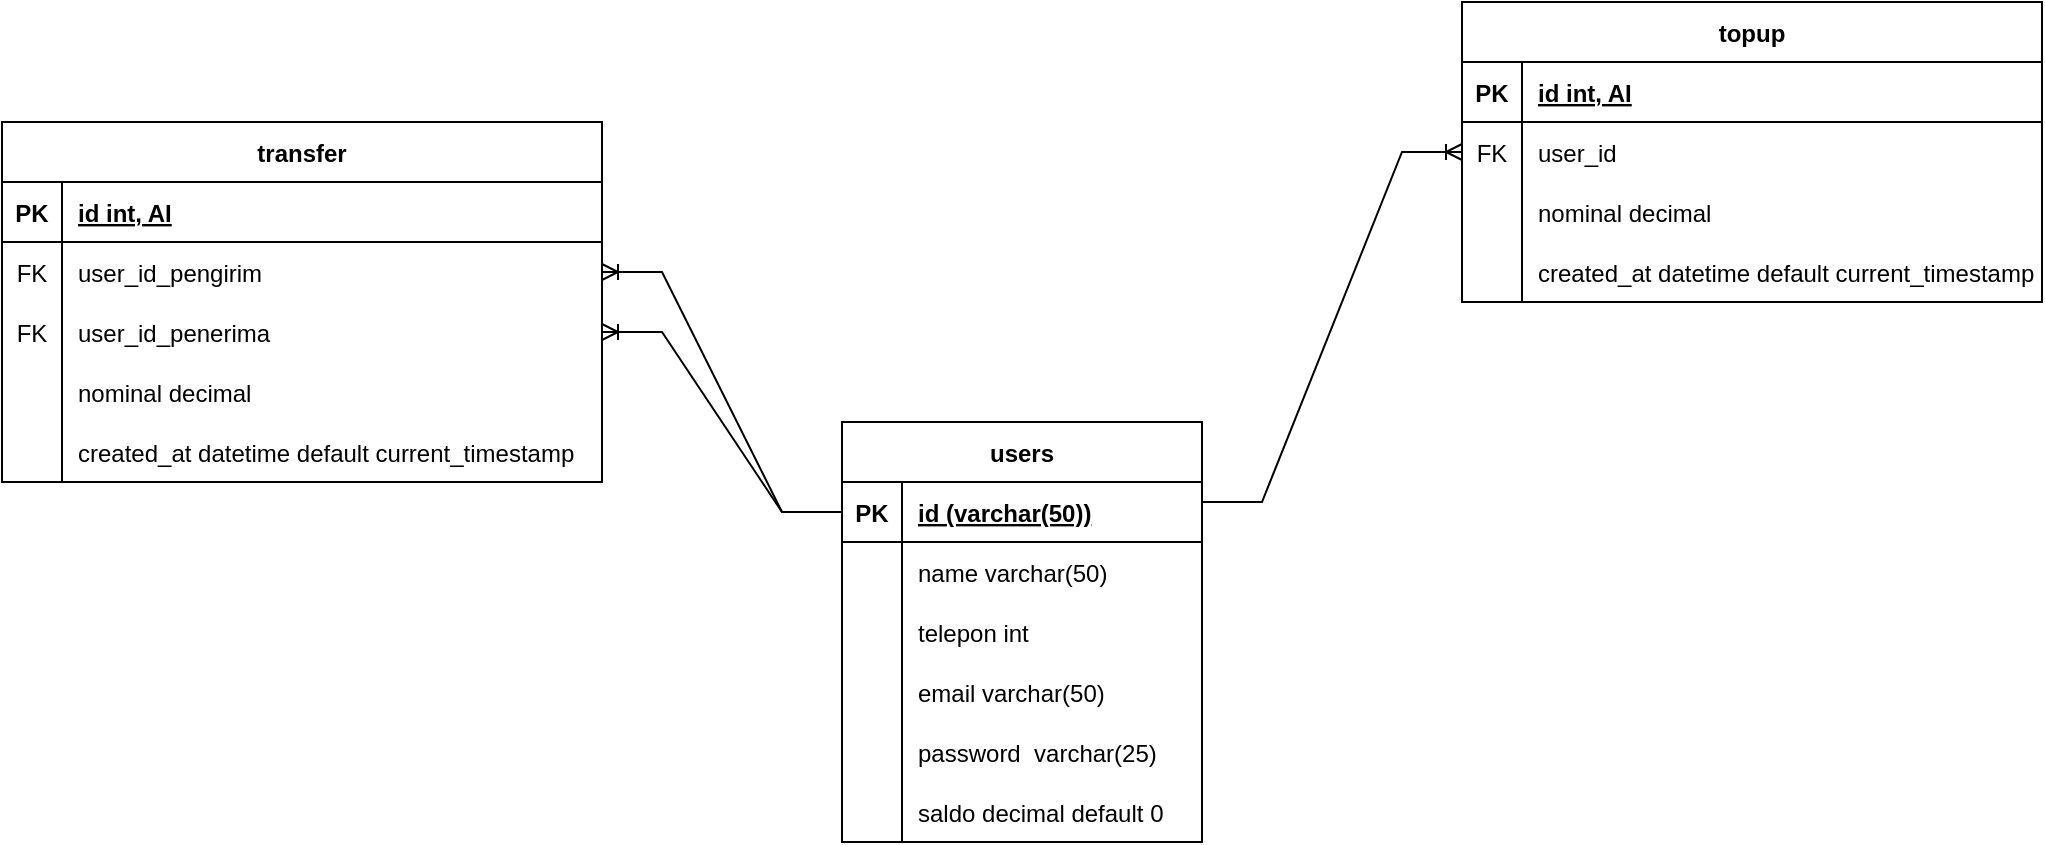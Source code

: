 <mxfile version="20.8.10" type="device"><diagram name="Page-1" id="tClh-aPpd-LnAL0MwZrn"><mxGraphModel dx="1691" dy="516" grid="1" gridSize="10" guides="1" tooltips="1" connect="1" arrows="1" fold="1" page="1" pageScale="1" pageWidth="827" pageHeight="583" math="0" shadow="0"><root><mxCell id="0"/><mxCell id="1" parent="0"/><mxCell id="j_bs-8M5RY6VnCB1KzcP-1" value="users" style="shape=table;startSize=30;container=1;collapsible=1;childLayout=tableLayout;fixedRows=1;rowLines=0;fontStyle=1;align=center;resizeLast=1;" parent="1" vertex="1"><mxGeometry x="-10" y="240" width="180" height="210" as="geometry"/></mxCell><mxCell id="j_bs-8M5RY6VnCB1KzcP-2" value="" style="shape=tableRow;horizontal=0;startSize=0;swimlaneHead=0;swimlaneBody=0;fillColor=none;collapsible=0;dropTarget=0;points=[[0,0.5],[1,0.5]];portConstraint=eastwest;top=0;left=0;right=0;bottom=1;" parent="j_bs-8M5RY6VnCB1KzcP-1" vertex="1"><mxGeometry y="30" width="180" height="30" as="geometry"/></mxCell><mxCell id="j_bs-8M5RY6VnCB1KzcP-3" value="PK" style="shape=partialRectangle;connectable=0;fillColor=none;top=0;left=0;bottom=0;right=0;fontStyle=1;overflow=hidden;" parent="j_bs-8M5RY6VnCB1KzcP-2" vertex="1"><mxGeometry width="30" height="30" as="geometry"><mxRectangle width="30" height="30" as="alternateBounds"/></mxGeometry></mxCell><mxCell id="j_bs-8M5RY6VnCB1KzcP-4" value="id (varchar(50))" style="shape=partialRectangle;connectable=0;fillColor=none;top=0;left=0;bottom=0;right=0;align=left;spacingLeft=6;fontStyle=5;overflow=hidden;" parent="j_bs-8M5RY6VnCB1KzcP-2" vertex="1"><mxGeometry x="30" width="150" height="30" as="geometry"><mxRectangle width="150" height="30" as="alternateBounds"/></mxGeometry></mxCell><mxCell id="j_bs-8M5RY6VnCB1KzcP-5" value="" style="shape=tableRow;horizontal=0;startSize=0;swimlaneHead=0;swimlaneBody=0;fillColor=none;collapsible=0;dropTarget=0;points=[[0,0.5],[1,0.5]];portConstraint=eastwest;top=0;left=0;right=0;bottom=0;" parent="j_bs-8M5RY6VnCB1KzcP-1" vertex="1"><mxGeometry y="60" width="180" height="30" as="geometry"/></mxCell><mxCell id="j_bs-8M5RY6VnCB1KzcP-6" value="" style="shape=partialRectangle;connectable=0;fillColor=none;top=0;left=0;bottom=0;right=0;editable=1;overflow=hidden;" parent="j_bs-8M5RY6VnCB1KzcP-5" vertex="1"><mxGeometry width="30" height="30" as="geometry"><mxRectangle width="30" height="30" as="alternateBounds"/></mxGeometry></mxCell><mxCell id="j_bs-8M5RY6VnCB1KzcP-7" value="name varchar(50)" style="shape=partialRectangle;connectable=0;fillColor=none;top=0;left=0;bottom=0;right=0;align=left;spacingLeft=6;overflow=hidden;" parent="j_bs-8M5RY6VnCB1KzcP-5" vertex="1"><mxGeometry x="30" width="150" height="30" as="geometry"><mxRectangle width="150" height="30" as="alternateBounds"/></mxGeometry></mxCell><mxCell id="j_bs-8M5RY6VnCB1KzcP-8" value="" style="shape=tableRow;horizontal=0;startSize=0;swimlaneHead=0;swimlaneBody=0;fillColor=none;collapsible=0;dropTarget=0;points=[[0,0.5],[1,0.5]];portConstraint=eastwest;top=0;left=0;right=0;bottom=0;" parent="j_bs-8M5RY6VnCB1KzcP-1" vertex="1"><mxGeometry y="90" width="180" height="30" as="geometry"/></mxCell><mxCell id="j_bs-8M5RY6VnCB1KzcP-9" value="" style="shape=partialRectangle;connectable=0;fillColor=none;top=0;left=0;bottom=0;right=0;editable=1;overflow=hidden;" parent="j_bs-8M5RY6VnCB1KzcP-8" vertex="1"><mxGeometry width="30" height="30" as="geometry"><mxRectangle width="30" height="30" as="alternateBounds"/></mxGeometry></mxCell><mxCell id="j_bs-8M5RY6VnCB1KzcP-10" value="telepon int" style="shape=partialRectangle;connectable=0;fillColor=none;top=0;left=0;bottom=0;right=0;align=left;spacingLeft=6;overflow=hidden;" parent="j_bs-8M5RY6VnCB1KzcP-8" vertex="1"><mxGeometry x="30" width="150" height="30" as="geometry"><mxRectangle width="150" height="30" as="alternateBounds"/></mxGeometry></mxCell><mxCell id="j_bs-8M5RY6VnCB1KzcP-11" value="" style="shape=tableRow;horizontal=0;startSize=0;swimlaneHead=0;swimlaneBody=0;fillColor=none;collapsible=0;dropTarget=0;points=[[0,0.5],[1,0.5]];portConstraint=eastwest;top=0;left=0;right=0;bottom=0;" parent="j_bs-8M5RY6VnCB1KzcP-1" vertex="1"><mxGeometry y="120" width="180" height="30" as="geometry"/></mxCell><mxCell id="j_bs-8M5RY6VnCB1KzcP-12" value="" style="shape=partialRectangle;connectable=0;fillColor=none;top=0;left=0;bottom=0;right=0;editable=1;overflow=hidden;" parent="j_bs-8M5RY6VnCB1KzcP-11" vertex="1"><mxGeometry width="30" height="30" as="geometry"><mxRectangle width="30" height="30" as="alternateBounds"/></mxGeometry></mxCell><mxCell id="j_bs-8M5RY6VnCB1KzcP-13" value="email varchar(50)" style="shape=partialRectangle;connectable=0;fillColor=none;top=0;left=0;bottom=0;right=0;align=left;spacingLeft=6;overflow=hidden;" parent="j_bs-8M5RY6VnCB1KzcP-11" vertex="1"><mxGeometry x="30" width="150" height="30" as="geometry"><mxRectangle width="150" height="30" as="alternateBounds"/></mxGeometry></mxCell><mxCell id="j_bs-8M5RY6VnCB1KzcP-14" style="shape=tableRow;horizontal=0;startSize=0;swimlaneHead=0;swimlaneBody=0;fillColor=none;collapsible=0;dropTarget=0;points=[[0,0.5],[1,0.5]];portConstraint=eastwest;top=0;left=0;right=0;bottom=0;" parent="j_bs-8M5RY6VnCB1KzcP-1" vertex="1"><mxGeometry y="150" width="180" height="30" as="geometry"/></mxCell><mxCell id="j_bs-8M5RY6VnCB1KzcP-15" style="shape=partialRectangle;connectable=0;fillColor=none;top=0;left=0;bottom=0;right=0;editable=1;overflow=hidden;" parent="j_bs-8M5RY6VnCB1KzcP-14" vertex="1"><mxGeometry width="30" height="30" as="geometry"><mxRectangle width="30" height="30" as="alternateBounds"/></mxGeometry></mxCell><mxCell id="j_bs-8M5RY6VnCB1KzcP-16" value="password  varchar(25)" style="shape=partialRectangle;connectable=0;fillColor=none;top=0;left=0;bottom=0;right=0;align=left;spacingLeft=6;overflow=hidden;" parent="j_bs-8M5RY6VnCB1KzcP-14" vertex="1"><mxGeometry x="30" width="150" height="30" as="geometry"><mxRectangle width="150" height="30" as="alternateBounds"/></mxGeometry></mxCell><mxCell id="jukF6VHsUqBIYYu1VdBF-1" style="shape=tableRow;horizontal=0;startSize=0;swimlaneHead=0;swimlaneBody=0;fillColor=none;collapsible=0;dropTarget=0;points=[[0,0.5],[1,0.5]];portConstraint=eastwest;top=0;left=0;right=0;bottom=0;" vertex="1" parent="j_bs-8M5RY6VnCB1KzcP-1"><mxGeometry y="180" width="180" height="30" as="geometry"/></mxCell><mxCell id="jukF6VHsUqBIYYu1VdBF-2" style="shape=partialRectangle;connectable=0;fillColor=none;top=0;left=0;bottom=0;right=0;editable=1;overflow=hidden;" vertex="1" parent="jukF6VHsUqBIYYu1VdBF-1"><mxGeometry width="30" height="30" as="geometry"><mxRectangle width="30" height="30" as="alternateBounds"/></mxGeometry></mxCell><mxCell id="jukF6VHsUqBIYYu1VdBF-3" value="saldo decimal default 0" style="shape=partialRectangle;connectable=0;fillColor=none;top=0;left=0;bottom=0;right=0;align=left;spacingLeft=6;overflow=hidden;" vertex="1" parent="jukF6VHsUqBIYYu1VdBF-1"><mxGeometry x="30" width="150" height="30" as="geometry"><mxRectangle width="150" height="30" as="alternateBounds"/></mxGeometry></mxCell><mxCell id="j_bs-8M5RY6VnCB1KzcP-17" value="topup" style="shape=table;startSize=30;container=1;collapsible=1;childLayout=tableLayout;fixedRows=1;rowLines=0;fontStyle=1;align=center;resizeLast=1;" parent="1" vertex="1"><mxGeometry x="300" y="30" width="290" height="150" as="geometry"/></mxCell><mxCell id="j_bs-8M5RY6VnCB1KzcP-18" value="" style="shape=tableRow;horizontal=0;startSize=0;swimlaneHead=0;swimlaneBody=0;fillColor=none;collapsible=0;dropTarget=0;points=[[0,0.5],[1,0.5]];portConstraint=eastwest;top=0;left=0;right=0;bottom=1;" parent="j_bs-8M5RY6VnCB1KzcP-17" vertex="1"><mxGeometry y="30" width="290" height="30" as="geometry"/></mxCell><mxCell id="j_bs-8M5RY6VnCB1KzcP-19" value="PK" style="shape=partialRectangle;connectable=0;fillColor=none;top=0;left=0;bottom=0;right=0;fontStyle=1;overflow=hidden;" parent="j_bs-8M5RY6VnCB1KzcP-18" vertex="1"><mxGeometry width="30" height="30" as="geometry"><mxRectangle width="30" height="30" as="alternateBounds"/></mxGeometry></mxCell><mxCell id="j_bs-8M5RY6VnCB1KzcP-20" value="id int, AI" style="shape=partialRectangle;connectable=0;fillColor=none;top=0;left=0;bottom=0;right=0;align=left;spacingLeft=6;fontStyle=5;overflow=hidden;" parent="j_bs-8M5RY6VnCB1KzcP-18" vertex="1"><mxGeometry x="30" width="260" height="30" as="geometry"><mxRectangle width="260" height="30" as="alternateBounds"/></mxGeometry></mxCell><mxCell id="j_bs-8M5RY6VnCB1KzcP-21" value="" style="shape=tableRow;horizontal=0;startSize=0;swimlaneHead=0;swimlaneBody=0;fillColor=none;collapsible=0;dropTarget=0;points=[[0,0.5],[1,0.5]];portConstraint=eastwest;top=0;left=0;right=0;bottom=0;" parent="j_bs-8M5RY6VnCB1KzcP-17" vertex="1"><mxGeometry y="60" width="290" height="30" as="geometry"/></mxCell><mxCell id="j_bs-8M5RY6VnCB1KzcP-22" value="FK" style="shape=partialRectangle;connectable=0;fillColor=none;top=0;left=0;bottom=0;right=0;editable=1;overflow=hidden;" parent="j_bs-8M5RY6VnCB1KzcP-21" vertex="1"><mxGeometry width="30" height="30" as="geometry"><mxRectangle width="30" height="30" as="alternateBounds"/></mxGeometry></mxCell><mxCell id="j_bs-8M5RY6VnCB1KzcP-23" value="user_id" style="shape=partialRectangle;connectable=0;fillColor=none;top=0;left=0;bottom=0;right=0;align=left;spacingLeft=6;overflow=hidden;" parent="j_bs-8M5RY6VnCB1KzcP-21" vertex="1"><mxGeometry x="30" width="260" height="30" as="geometry"><mxRectangle width="260" height="30" as="alternateBounds"/></mxGeometry></mxCell><mxCell id="j_bs-8M5RY6VnCB1KzcP-24" value="" style="shape=tableRow;horizontal=0;startSize=0;swimlaneHead=0;swimlaneBody=0;fillColor=none;collapsible=0;dropTarget=0;points=[[0,0.5],[1,0.5]];portConstraint=eastwest;top=0;left=0;right=0;bottom=0;" parent="j_bs-8M5RY6VnCB1KzcP-17" vertex="1"><mxGeometry y="90" width="290" height="30" as="geometry"/></mxCell><mxCell id="j_bs-8M5RY6VnCB1KzcP-25" value="" style="shape=partialRectangle;connectable=0;fillColor=none;top=0;left=0;bottom=0;right=0;editable=1;overflow=hidden;" parent="j_bs-8M5RY6VnCB1KzcP-24" vertex="1"><mxGeometry width="30" height="30" as="geometry"><mxRectangle width="30" height="30" as="alternateBounds"/></mxGeometry></mxCell><mxCell id="j_bs-8M5RY6VnCB1KzcP-26" value="nominal decimal" style="shape=partialRectangle;connectable=0;fillColor=none;top=0;left=0;bottom=0;right=0;align=left;spacingLeft=6;overflow=hidden;" parent="j_bs-8M5RY6VnCB1KzcP-24" vertex="1"><mxGeometry x="30" width="260" height="30" as="geometry"><mxRectangle width="260" height="30" as="alternateBounds"/></mxGeometry></mxCell><mxCell id="j_bs-8M5RY6VnCB1KzcP-27" value="" style="shape=tableRow;horizontal=0;startSize=0;swimlaneHead=0;swimlaneBody=0;fillColor=none;collapsible=0;dropTarget=0;points=[[0,0.5],[1,0.5]];portConstraint=eastwest;top=0;left=0;right=0;bottom=0;" parent="j_bs-8M5RY6VnCB1KzcP-17" vertex="1"><mxGeometry y="120" width="290" height="30" as="geometry"/></mxCell><mxCell id="j_bs-8M5RY6VnCB1KzcP-28" value="" style="shape=partialRectangle;connectable=0;fillColor=none;top=0;left=0;bottom=0;right=0;editable=1;overflow=hidden;" parent="j_bs-8M5RY6VnCB1KzcP-27" vertex="1"><mxGeometry width="30" height="30" as="geometry"><mxRectangle width="30" height="30" as="alternateBounds"/></mxGeometry></mxCell><mxCell id="j_bs-8M5RY6VnCB1KzcP-29" value="created_at datetime default current_timestamp" style="shape=partialRectangle;connectable=0;fillColor=none;top=0;left=0;bottom=0;right=0;align=left;spacingLeft=6;overflow=hidden;" parent="j_bs-8M5RY6VnCB1KzcP-27" vertex="1"><mxGeometry x="30" width="260" height="30" as="geometry"><mxRectangle width="260" height="30" as="alternateBounds"/></mxGeometry></mxCell><mxCell id="j_bs-8M5RY6VnCB1KzcP-46" value="transfer" style="shape=table;startSize=30;container=1;collapsible=1;childLayout=tableLayout;fixedRows=1;rowLines=0;fontStyle=1;align=center;resizeLast=1;" parent="1" vertex="1"><mxGeometry x="-430" y="90" width="300" height="180" as="geometry"/></mxCell><mxCell id="j_bs-8M5RY6VnCB1KzcP-47" value="" style="shape=tableRow;horizontal=0;startSize=0;swimlaneHead=0;swimlaneBody=0;fillColor=none;collapsible=0;dropTarget=0;points=[[0,0.5],[1,0.5]];portConstraint=eastwest;top=0;left=0;right=0;bottom=1;" parent="j_bs-8M5RY6VnCB1KzcP-46" vertex="1"><mxGeometry y="30" width="300" height="30" as="geometry"/></mxCell><mxCell id="j_bs-8M5RY6VnCB1KzcP-48" value="PK" style="shape=partialRectangle;connectable=0;fillColor=none;top=0;left=0;bottom=0;right=0;fontStyle=1;overflow=hidden;" parent="j_bs-8M5RY6VnCB1KzcP-47" vertex="1"><mxGeometry width="30" height="30" as="geometry"><mxRectangle width="30" height="30" as="alternateBounds"/></mxGeometry></mxCell><mxCell id="j_bs-8M5RY6VnCB1KzcP-49" value="id int, AI" style="shape=partialRectangle;connectable=0;fillColor=none;top=0;left=0;bottom=0;right=0;align=left;spacingLeft=6;fontStyle=5;overflow=hidden;" parent="j_bs-8M5RY6VnCB1KzcP-47" vertex="1"><mxGeometry x="30" width="270" height="30" as="geometry"><mxRectangle width="270" height="30" as="alternateBounds"/></mxGeometry></mxCell><mxCell id="j_bs-8M5RY6VnCB1KzcP-50" value="" style="shape=tableRow;horizontal=0;startSize=0;swimlaneHead=0;swimlaneBody=0;fillColor=none;collapsible=0;dropTarget=0;points=[[0,0.5],[1,0.5]];portConstraint=eastwest;top=0;left=0;right=0;bottom=0;" parent="j_bs-8M5RY6VnCB1KzcP-46" vertex="1"><mxGeometry y="60" width="300" height="30" as="geometry"/></mxCell><mxCell id="j_bs-8M5RY6VnCB1KzcP-51" value="FK" style="shape=partialRectangle;connectable=0;fillColor=none;top=0;left=0;bottom=0;right=0;editable=1;overflow=hidden;" parent="j_bs-8M5RY6VnCB1KzcP-50" vertex="1"><mxGeometry width="30" height="30" as="geometry"><mxRectangle width="30" height="30" as="alternateBounds"/></mxGeometry></mxCell><mxCell id="j_bs-8M5RY6VnCB1KzcP-52" value="user_id_pengirim" style="shape=partialRectangle;connectable=0;fillColor=none;top=0;left=0;bottom=0;right=0;align=left;spacingLeft=6;overflow=hidden;" parent="j_bs-8M5RY6VnCB1KzcP-50" vertex="1"><mxGeometry x="30" width="270" height="30" as="geometry"><mxRectangle width="270" height="30" as="alternateBounds"/></mxGeometry></mxCell><mxCell id="j_bs-8M5RY6VnCB1KzcP-53" value="" style="shape=tableRow;horizontal=0;startSize=0;swimlaneHead=0;swimlaneBody=0;fillColor=none;collapsible=0;dropTarget=0;points=[[0,0.5],[1,0.5]];portConstraint=eastwest;top=0;left=0;right=0;bottom=0;" parent="j_bs-8M5RY6VnCB1KzcP-46" vertex="1"><mxGeometry y="90" width="300" height="30" as="geometry"/></mxCell><mxCell id="j_bs-8M5RY6VnCB1KzcP-54" value="FK" style="shape=partialRectangle;connectable=0;fillColor=none;top=0;left=0;bottom=0;right=0;editable=1;overflow=hidden;" parent="j_bs-8M5RY6VnCB1KzcP-53" vertex="1"><mxGeometry width="30" height="30" as="geometry"><mxRectangle width="30" height="30" as="alternateBounds"/></mxGeometry></mxCell><mxCell id="j_bs-8M5RY6VnCB1KzcP-55" value="user_id_penerima" style="shape=partialRectangle;connectable=0;fillColor=none;top=0;left=0;bottom=0;right=0;align=left;spacingLeft=6;overflow=hidden;" parent="j_bs-8M5RY6VnCB1KzcP-53" vertex="1"><mxGeometry x="30" width="270" height="30" as="geometry"><mxRectangle width="270" height="30" as="alternateBounds"/></mxGeometry></mxCell><mxCell id="j_bs-8M5RY6VnCB1KzcP-56" value="" style="shape=tableRow;horizontal=0;startSize=0;swimlaneHead=0;swimlaneBody=0;fillColor=none;collapsible=0;dropTarget=0;points=[[0,0.5],[1,0.5]];portConstraint=eastwest;top=0;left=0;right=0;bottom=0;" parent="j_bs-8M5RY6VnCB1KzcP-46" vertex="1"><mxGeometry y="120" width="300" height="30" as="geometry"/></mxCell><mxCell id="j_bs-8M5RY6VnCB1KzcP-57" value="" style="shape=partialRectangle;connectable=0;fillColor=none;top=0;left=0;bottom=0;right=0;editable=1;overflow=hidden;" parent="j_bs-8M5RY6VnCB1KzcP-56" vertex="1"><mxGeometry width="30" height="30" as="geometry"><mxRectangle width="30" height="30" as="alternateBounds"/></mxGeometry></mxCell><mxCell id="j_bs-8M5RY6VnCB1KzcP-58" value="nominal decimal" style="shape=partialRectangle;connectable=0;fillColor=none;top=0;left=0;bottom=0;right=0;align=left;spacingLeft=6;overflow=hidden;" parent="j_bs-8M5RY6VnCB1KzcP-56" vertex="1"><mxGeometry x="30" width="270" height="30" as="geometry"><mxRectangle width="270" height="30" as="alternateBounds"/></mxGeometry></mxCell><mxCell id="j_bs-8M5RY6VnCB1KzcP-59" style="shape=tableRow;horizontal=0;startSize=0;swimlaneHead=0;swimlaneBody=0;fillColor=none;collapsible=0;dropTarget=0;points=[[0,0.5],[1,0.5]];portConstraint=eastwest;top=0;left=0;right=0;bottom=0;" parent="j_bs-8M5RY6VnCB1KzcP-46" vertex="1"><mxGeometry y="150" width="300" height="30" as="geometry"/></mxCell><mxCell id="j_bs-8M5RY6VnCB1KzcP-60" style="shape=partialRectangle;connectable=0;fillColor=none;top=0;left=0;bottom=0;right=0;editable=1;overflow=hidden;" parent="j_bs-8M5RY6VnCB1KzcP-59" vertex="1"><mxGeometry width="30" height="30" as="geometry"><mxRectangle width="30" height="30" as="alternateBounds"/></mxGeometry></mxCell><mxCell id="j_bs-8M5RY6VnCB1KzcP-61" value="created_at datetime default current_timestamp" style="shape=partialRectangle;connectable=0;fillColor=none;top=0;left=0;bottom=0;right=0;align=left;spacingLeft=6;overflow=hidden;" parent="j_bs-8M5RY6VnCB1KzcP-59" vertex="1"><mxGeometry x="30" width="270" height="30" as="geometry"><mxRectangle width="270" height="30" as="alternateBounds"/></mxGeometry></mxCell><mxCell id="j_bs-8M5RY6VnCB1KzcP-63" value="" style="edgeStyle=entityRelationEdgeStyle;fontSize=12;html=1;endArrow=ERoneToMany;rounded=0;entryX=0;entryY=0.5;entryDx=0;entryDy=0;" parent="1" target="j_bs-8M5RY6VnCB1KzcP-21" edge="1"><mxGeometry width="100" height="100" relative="1" as="geometry"><mxPoint x="170" y="280" as="sourcePoint"/><mxPoint x="270" y="180" as="targetPoint"/></mxGeometry></mxCell><mxCell id="j_bs-8M5RY6VnCB1KzcP-64" value="" style="edgeStyle=entityRelationEdgeStyle;fontSize=12;html=1;endArrow=ERoneToMany;rounded=0;exitX=0;exitY=0.5;exitDx=0;exitDy=0;entryX=1;entryY=0.5;entryDx=0;entryDy=0;" parent="1" source="j_bs-8M5RY6VnCB1KzcP-2" target="j_bs-8M5RY6VnCB1KzcP-50" edge="1"><mxGeometry width="100" height="100" relative="1" as="geometry"><mxPoint x="-60" y="320" as="sourcePoint"/><mxPoint x="-40" y="350" as="targetPoint"/></mxGeometry></mxCell><mxCell id="j_bs-8M5RY6VnCB1KzcP-65" value="" style="edgeStyle=entityRelationEdgeStyle;fontSize=12;html=1;endArrow=ERoneToMany;rounded=0;exitX=0;exitY=0.5;exitDx=0;exitDy=0;entryX=1;entryY=0.5;entryDx=0;entryDy=0;" parent="1" source="j_bs-8M5RY6VnCB1KzcP-2" target="j_bs-8M5RY6VnCB1KzcP-53" edge="1"><mxGeometry width="100" height="100" relative="1" as="geometry"><mxPoint x="20" y="430" as="sourcePoint"/><mxPoint x="120" y="330" as="targetPoint"/></mxGeometry></mxCell></root></mxGraphModel></diagram></mxfile>